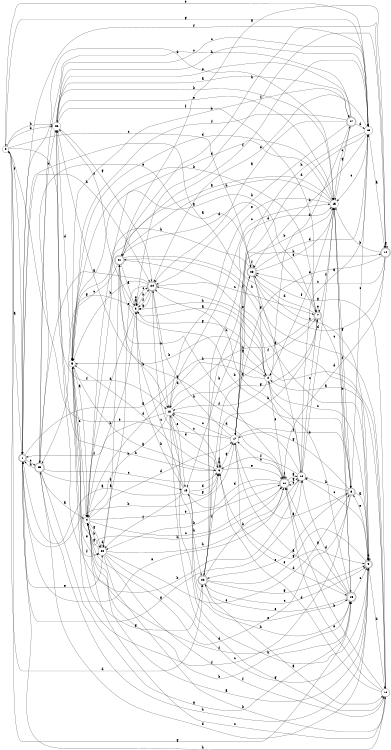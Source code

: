 digraph n23_4 {
__start0 [label="" shape="none"];

rankdir=LR;
size="8,5";

s0 [style="filled", color="black", fillcolor="white" shape="circle", label="0"];
s1 [style="rounded,filled", color="black", fillcolor="white" shape="doublecircle", label="1"];
s2 [style="filled", color="black", fillcolor="white" shape="circle", label="2"];
s3 [style="filled", color="black", fillcolor="white" shape="circle", label="3"];
s4 [style="filled", color="black", fillcolor="white" shape="circle", label="4"];
s5 [style="filled", color="black", fillcolor="white" shape="circle", label="5"];
s6 [style="filled", color="black", fillcolor="white" shape="circle", label="6"];
s7 [style="rounded,filled", color="black", fillcolor="white" shape="doublecircle", label="7"];
s8 [style="rounded,filled", color="black", fillcolor="white" shape="doublecircle", label="8"];
s9 [style="rounded,filled", color="black", fillcolor="white" shape="doublecircle", label="9"];
s10 [style="filled", color="black", fillcolor="white" shape="circle", label="10"];
s11 [style="rounded,filled", color="black", fillcolor="white" shape="doublecircle", label="11"];
s12 [style="filled", color="black", fillcolor="white" shape="circle", label="12"];
s13 [style="filled", color="black", fillcolor="white" shape="circle", label="13"];
s14 [style="rounded,filled", color="black", fillcolor="white" shape="doublecircle", label="14"];
s15 [style="filled", color="black", fillcolor="white" shape="circle", label="15"];
s16 [style="rounded,filled", color="black", fillcolor="white" shape="doublecircle", label="16"];
s17 [style="filled", color="black", fillcolor="white" shape="circle", label="17"];
s18 [style="filled", color="black", fillcolor="white" shape="circle", label="18"];
s19 [style="filled", color="black", fillcolor="white" shape="circle", label="19"];
s20 [style="filled", color="black", fillcolor="white" shape="circle", label="20"];
s21 [style="rounded,filled", color="black", fillcolor="white" shape="doublecircle", label="21"];
s22 [style="rounded,filled", color="black", fillcolor="white" shape="doublecircle", label="22"];
s23 [style="rounded,filled", color="black", fillcolor="white" shape="doublecircle", label="23"];
s24 [style="rounded,filled", color="black", fillcolor="white" shape="doublecircle", label="24"];
s25 [style="rounded,filled", color="black", fillcolor="white" shape="doublecircle", label="25"];
s26 [style="filled", color="black", fillcolor="white" shape="circle", label="26"];
s27 [style="rounded,filled", color="black", fillcolor="white" shape="doublecircle", label="27"];
s0 -> s1 [label="a"];
s0 -> s26 [label="b"];
s0 -> s23 [label="c"];
s0 -> s22 [label="d"];
s0 -> s13 [label="e"];
s0 -> s18 [label="f"];
s0 -> s16 [label="g"];
s0 -> s26 [label="h"];
s1 -> s2 [label="a"];
s1 -> s17 [label="b"];
s1 -> s25 [label="c"];
s1 -> s15 [label="d"];
s1 -> s20 [label="e"];
s1 -> s0 [label="f"];
s1 -> s12 [label="g"];
s1 -> s24 [label="h"];
s2 -> s3 [label="a"];
s2 -> s5 [label="b"];
s2 -> s9 [label="c"];
s2 -> s4 [label="d"];
s2 -> s11 [label="e"];
s2 -> s18 [label="f"];
s2 -> s3 [label="g"];
s2 -> s3 [label="h"];
s3 -> s3 [label="a"];
s3 -> s4 [label="b"];
s3 -> s24 [label="c"];
s3 -> s4 [label="d"];
s3 -> s3 [label="e"];
s3 -> s26 [label="f"];
s3 -> s25 [label="g"];
s3 -> s24 [label="h"];
s4 -> s5 [label="a"];
s4 -> s16 [label="b"];
s4 -> s11 [label="c"];
s4 -> s17 [label="d"];
s4 -> s11 [label="e"];
s4 -> s16 [label="f"];
s4 -> s20 [label="g"];
s4 -> s20 [label="h"];
s5 -> s6 [label="a"];
s5 -> s27 [label="b"];
s5 -> s4 [label="c"];
s5 -> s15 [label="d"];
s5 -> s20 [label="e"];
s5 -> s20 [label="f"];
s5 -> s22 [label="g"];
s5 -> s11 [label="h"];
s6 -> s6 [label="a"];
s6 -> s7 [label="b"];
s6 -> s18 [label="c"];
s6 -> s5 [label="d"];
s6 -> s11 [label="e"];
s6 -> s6 [label="f"];
s6 -> s17 [label="g"];
s6 -> s26 [label="h"];
s7 -> s5 [label="a"];
s7 -> s5 [label="b"];
s7 -> s8 [label="c"];
s7 -> s23 [label="d"];
s7 -> s7 [label="e"];
s7 -> s15 [label="f"];
s7 -> s22 [label="g"];
s7 -> s18 [label="h"];
s8 -> s9 [label="a"];
s8 -> s21 [label="b"];
s8 -> s13 [label="c"];
s8 -> s4 [label="d"];
s8 -> s22 [label="e"];
s8 -> s5 [label="f"];
s8 -> s17 [label="g"];
s8 -> s12 [label="h"];
s9 -> s4 [label="a"];
s9 -> s10 [label="b"];
s9 -> s12 [label="c"];
s9 -> s9 [label="d"];
s9 -> s8 [label="e"];
s9 -> s21 [label="f"];
s9 -> s6 [label="g"];
s9 -> s25 [label="h"];
s10 -> s2 [label="a"];
s10 -> s11 [label="b"];
s10 -> s4 [label="c"];
s10 -> s6 [label="d"];
s10 -> s11 [label="e"];
s10 -> s24 [label="f"];
s10 -> s23 [label="g"];
s10 -> s1 [label="h"];
s11 -> s12 [label="a"];
s11 -> s20 [label="b"];
s11 -> s17 [label="c"];
s11 -> s19 [label="d"];
s11 -> s1 [label="e"];
s11 -> s11 [label="f"];
s11 -> s12 [label="g"];
s11 -> s21 [label="h"];
s12 -> s13 [label="a"];
s12 -> s26 [label="b"];
s12 -> s7 [label="c"];
s12 -> s15 [label="d"];
s12 -> s11 [label="e"];
s12 -> s6 [label="f"];
s12 -> s26 [label="g"];
s12 -> s24 [label="h"];
s13 -> s14 [label="a"];
s13 -> s23 [label="b"];
s13 -> s15 [label="c"];
s13 -> s17 [label="d"];
s13 -> s24 [label="e"];
s13 -> s1 [label="f"];
s13 -> s0 [label="g"];
s13 -> s17 [label="h"];
s14 -> s1 [label="a"];
s14 -> s15 [label="b"];
s14 -> s23 [label="c"];
s14 -> s11 [label="d"];
s14 -> s17 [label="e"];
s14 -> s3 [label="f"];
s14 -> s14 [label="g"];
s14 -> s21 [label="h"];
s15 -> s4 [label="a"];
s15 -> s16 [label="b"];
s15 -> s27 [label="c"];
s15 -> s4 [label="d"];
s15 -> s18 [label="e"];
s15 -> s2 [label="f"];
s15 -> s8 [label="g"];
s15 -> s21 [label="h"];
s16 -> s17 [label="a"];
s16 -> s2 [label="b"];
s16 -> s9 [label="c"];
s16 -> s12 [label="d"];
s16 -> s22 [label="e"];
s16 -> s15 [label="f"];
s16 -> s11 [label="g"];
s16 -> s18 [label="h"];
s17 -> s8 [label="a"];
s17 -> s15 [label="b"];
s17 -> s18 [label="c"];
s17 -> s16 [label="d"];
s17 -> s0 [label="e"];
s17 -> s8 [label="f"];
s17 -> s23 [label="g"];
s17 -> s24 [label="h"];
s18 -> s7 [label="a"];
s18 -> s4 [label="b"];
s18 -> s15 [label="c"];
s18 -> s11 [label="d"];
s18 -> s19 [label="e"];
s18 -> s1 [label="f"];
s18 -> s10 [label="g"];
s18 -> s9 [label="h"];
s19 -> s1 [label="a"];
s19 -> s3 [label="b"];
s19 -> s3 [label="c"];
s19 -> s6 [label="d"];
s19 -> s16 [label="e"];
s19 -> s20 [label="f"];
s19 -> s6 [label="g"];
s19 -> s22 [label="h"];
s20 -> s21 [label="a"];
s20 -> s10 [label="b"];
s20 -> s9 [label="c"];
s20 -> s20 [label="d"];
s20 -> s8 [label="e"];
s20 -> s10 [label="f"];
s20 -> s4 [label="g"];
s20 -> s12 [label="h"];
s21 -> s3 [label="a"];
s21 -> s18 [label="b"];
s21 -> s5 [label="c"];
s21 -> s7 [label="d"];
s21 -> s9 [label="e"];
s21 -> s13 [label="f"];
s21 -> s14 [label="g"];
s21 -> s10 [label="h"];
s22 -> s10 [label="a"];
s22 -> s11 [label="b"];
s22 -> s9 [label="c"];
s22 -> s15 [label="d"];
s22 -> s9 [label="e"];
s22 -> s6 [label="f"];
s22 -> s9 [label="g"];
s22 -> s14 [label="h"];
s23 -> s12 [label="a"];
s23 -> s19 [label="b"];
s23 -> s9 [label="c"];
s23 -> s13 [label="d"];
s23 -> s15 [label="e"];
s23 -> s23 [label="f"];
s23 -> s2 [label="g"];
s23 -> s5 [label="h"];
s24 -> s25 [label="a"];
s24 -> s18 [label="b"];
s24 -> s7 [label="c"];
s24 -> s6 [label="d"];
s24 -> s20 [label="e"];
s24 -> s3 [label="f"];
s24 -> s3 [label="g"];
s24 -> s5 [label="h"];
s25 -> s4 [label="a"];
s25 -> s26 [label="b"];
s25 -> s6 [label="c"];
s25 -> s9 [label="d"];
s25 -> s23 [label="e"];
s25 -> s19 [label="f"];
s25 -> s16 [label="g"];
s25 -> s1 [label="h"];
s26 -> s27 [label="a"];
s26 -> s15 [label="b"];
s26 -> s13 [label="c"];
s26 -> s5 [label="d"];
s26 -> s15 [label="e"];
s26 -> s7 [label="f"];
s26 -> s24 [label="g"];
s26 -> s13 [label="h"];
s27 -> s24 [label="a"];
s27 -> s2 [label="b"];
s27 -> s25 [label="c"];
s27 -> s13 [label="d"];
s27 -> s26 [label="e"];
s27 -> s5 [label="f"];
s27 -> s15 [label="g"];
s27 -> s24 [label="h"];

}